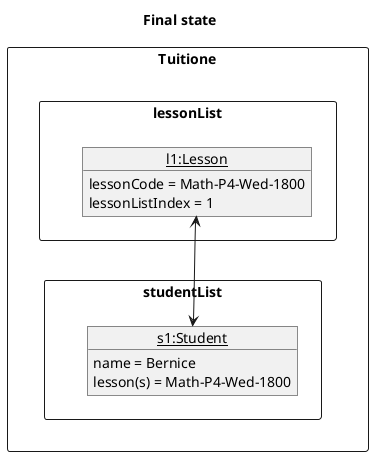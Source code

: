 @startuml
'https://plantuml.com/object-diagram

title Final state

package Tuitione <<rectangle>> {

    package lessonList <<rectangle>> {
        object "<u>l1:Lesson" as Lesson1 {
        lessonCode = Math-P4-Wed-1800
        lessonListIndex = 1
        }
    }

    package studentList <<rectangle>> {
        object "<u>s1:Student" as Student1 {
        name = Bernice
        lesson(s) = Math-P4-Wed-1800
        }
    }
}

studentList -[hidden]up-> lessonList

Lesson1 <--> Student1

@end

